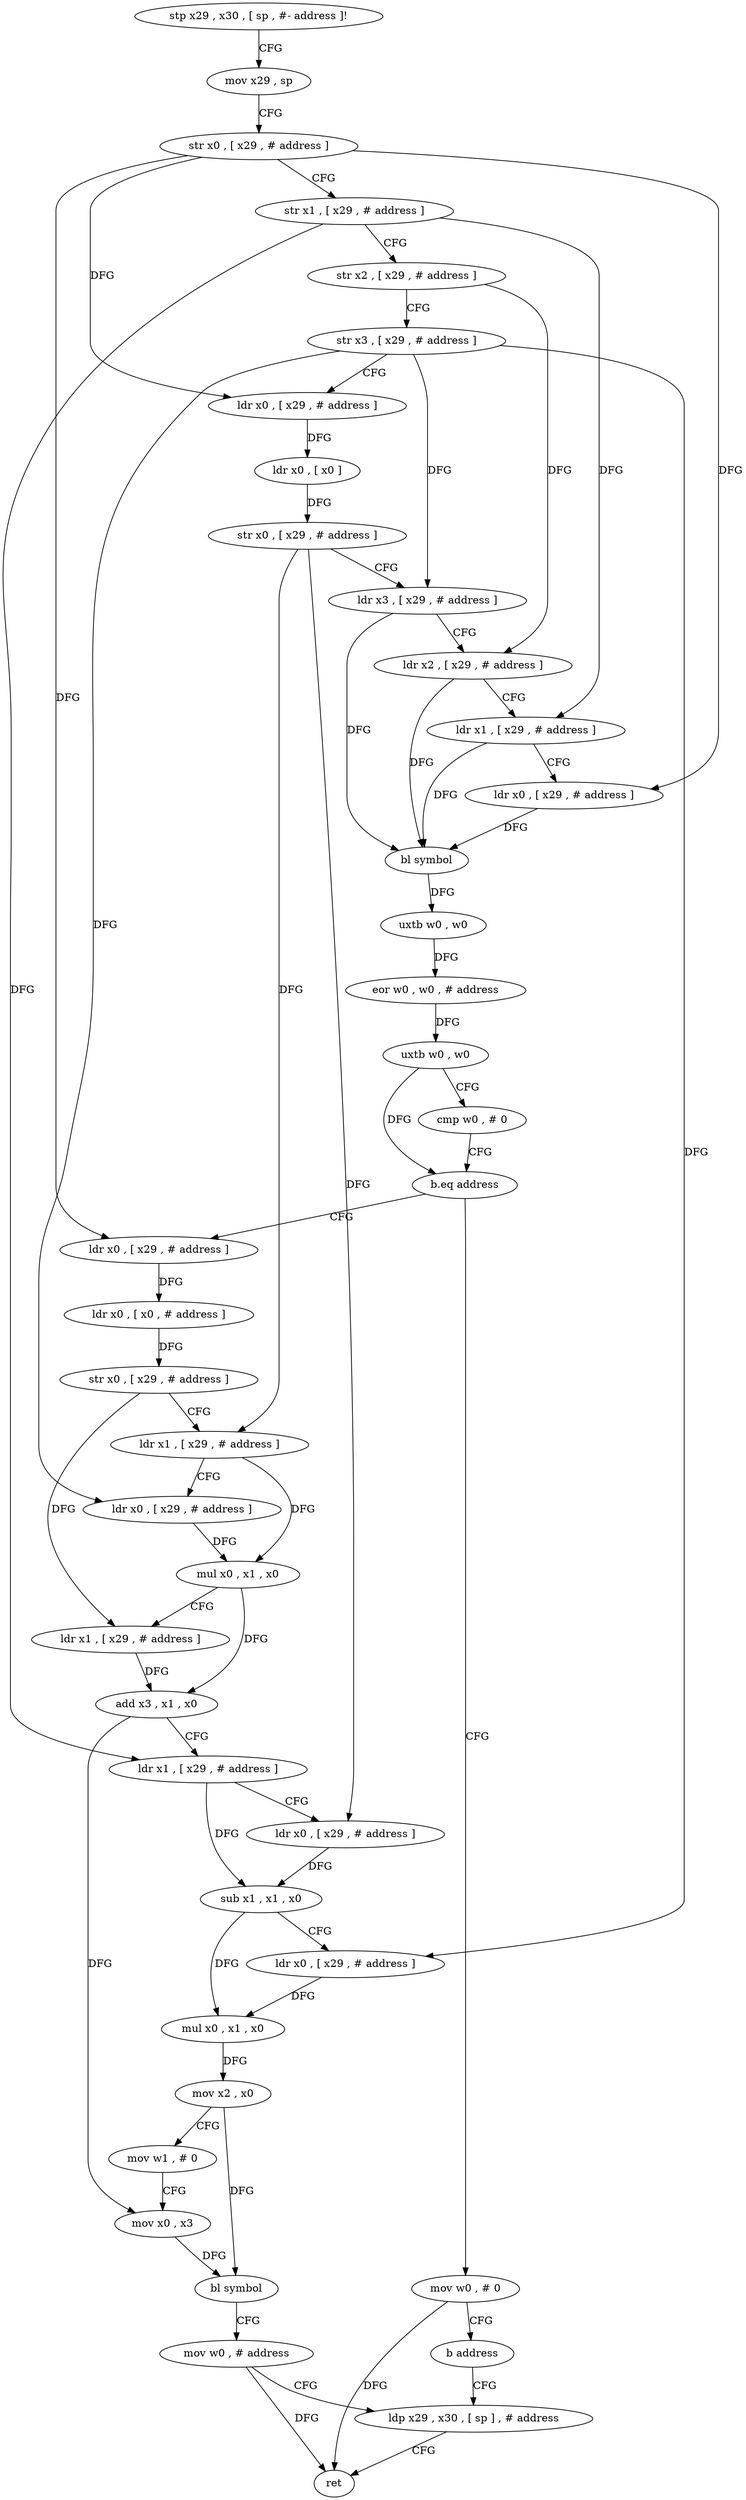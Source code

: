 digraph "func" {
"207888" [label = "stp x29 , x30 , [ sp , #- address ]!" ]
"207892" [label = "mov x29 , sp" ]
"207896" [label = "str x0 , [ x29 , # address ]" ]
"207900" [label = "str x1 , [ x29 , # address ]" ]
"207904" [label = "str x2 , [ x29 , # address ]" ]
"207908" [label = "str x3 , [ x29 , # address ]" ]
"207912" [label = "ldr x0 , [ x29 , # address ]" ]
"207916" [label = "ldr x0 , [ x0 ]" ]
"207920" [label = "str x0 , [ x29 , # address ]" ]
"207924" [label = "ldr x3 , [ x29 , # address ]" ]
"207928" [label = "ldr x2 , [ x29 , # address ]" ]
"207932" [label = "ldr x1 , [ x29 , # address ]" ]
"207936" [label = "ldr x0 , [ x29 , # address ]" ]
"207940" [label = "bl symbol" ]
"207944" [label = "uxtb w0 , w0" ]
"207948" [label = "eor w0 , w0 , # address" ]
"207952" [label = "uxtb w0 , w0" ]
"207956" [label = "cmp w0 , # 0" ]
"207960" [label = "b.eq address" ]
"207972" [label = "ldr x0 , [ x29 , # address ]" ]
"207964" [label = "mov w0 , # 0" ]
"207976" [label = "ldr x0 , [ x0 , # address ]" ]
"207980" [label = "str x0 , [ x29 , # address ]" ]
"207984" [label = "ldr x1 , [ x29 , # address ]" ]
"207988" [label = "ldr x0 , [ x29 , # address ]" ]
"207992" [label = "mul x0 , x1 , x0" ]
"207996" [label = "ldr x1 , [ x29 , # address ]" ]
"208000" [label = "add x3 , x1 , x0" ]
"208004" [label = "ldr x1 , [ x29 , # address ]" ]
"208008" [label = "ldr x0 , [ x29 , # address ]" ]
"208012" [label = "sub x1 , x1 , x0" ]
"208016" [label = "ldr x0 , [ x29 , # address ]" ]
"208020" [label = "mul x0 , x1 , x0" ]
"208024" [label = "mov x2 , x0" ]
"208028" [label = "mov w1 , # 0" ]
"208032" [label = "mov x0 , x3" ]
"208036" [label = "bl symbol" ]
"208040" [label = "mov w0 , # address" ]
"208044" [label = "ldp x29 , x30 , [ sp ] , # address" ]
"207968" [label = "b address" ]
"208048" [label = "ret" ]
"207888" -> "207892" [ label = "CFG" ]
"207892" -> "207896" [ label = "CFG" ]
"207896" -> "207900" [ label = "CFG" ]
"207896" -> "207912" [ label = "DFG" ]
"207896" -> "207936" [ label = "DFG" ]
"207896" -> "207972" [ label = "DFG" ]
"207900" -> "207904" [ label = "CFG" ]
"207900" -> "207932" [ label = "DFG" ]
"207900" -> "208004" [ label = "DFG" ]
"207904" -> "207908" [ label = "CFG" ]
"207904" -> "207928" [ label = "DFG" ]
"207908" -> "207912" [ label = "CFG" ]
"207908" -> "207924" [ label = "DFG" ]
"207908" -> "207988" [ label = "DFG" ]
"207908" -> "208016" [ label = "DFG" ]
"207912" -> "207916" [ label = "DFG" ]
"207916" -> "207920" [ label = "DFG" ]
"207920" -> "207924" [ label = "CFG" ]
"207920" -> "207984" [ label = "DFG" ]
"207920" -> "208008" [ label = "DFG" ]
"207924" -> "207928" [ label = "CFG" ]
"207924" -> "207940" [ label = "DFG" ]
"207928" -> "207932" [ label = "CFG" ]
"207928" -> "207940" [ label = "DFG" ]
"207932" -> "207936" [ label = "CFG" ]
"207932" -> "207940" [ label = "DFG" ]
"207936" -> "207940" [ label = "DFG" ]
"207940" -> "207944" [ label = "DFG" ]
"207944" -> "207948" [ label = "DFG" ]
"207948" -> "207952" [ label = "DFG" ]
"207952" -> "207956" [ label = "CFG" ]
"207952" -> "207960" [ label = "DFG" ]
"207956" -> "207960" [ label = "CFG" ]
"207960" -> "207972" [ label = "CFG" ]
"207960" -> "207964" [ label = "CFG" ]
"207972" -> "207976" [ label = "DFG" ]
"207964" -> "207968" [ label = "CFG" ]
"207964" -> "208048" [ label = "DFG" ]
"207976" -> "207980" [ label = "DFG" ]
"207980" -> "207984" [ label = "CFG" ]
"207980" -> "207996" [ label = "DFG" ]
"207984" -> "207988" [ label = "CFG" ]
"207984" -> "207992" [ label = "DFG" ]
"207988" -> "207992" [ label = "DFG" ]
"207992" -> "207996" [ label = "CFG" ]
"207992" -> "208000" [ label = "DFG" ]
"207996" -> "208000" [ label = "DFG" ]
"208000" -> "208004" [ label = "CFG" ]
"208000" -> "208032" [ label = "DFG" ]
"208004" -> "208008" [ label = "CFG" ]
"208004" -> "208012" [ label = "DFG" ]
"208008" -> "208012" [ label = "DFG" ]
"208012" -> "208016" [ label = "CFG" ]
"208012" -> "208020" [ label = "DFG" ]
"208016" -> "208020" [ label = "DFG" ]
"208020" -> "208024" [ label = "DFG" ]
"208024" -> "208028" [ label = "CFG" ]
"208024" -> "208036" [ label = "DFG" ]
"208028" -> "208032" [ label = "CFG" ]
"208032" -> "208036" [ label = "DFG" ]
"208036" -> "208040" [ label = "CFG" ]
"208040" -> "208044" [ label = "CFG" ]
"208040" -> "208048" [ label = "DFG" ]
"208044" -> "208048" [ label = "CFG" ]
"207968" -> "208044" [ label = "CFG" ]
}

